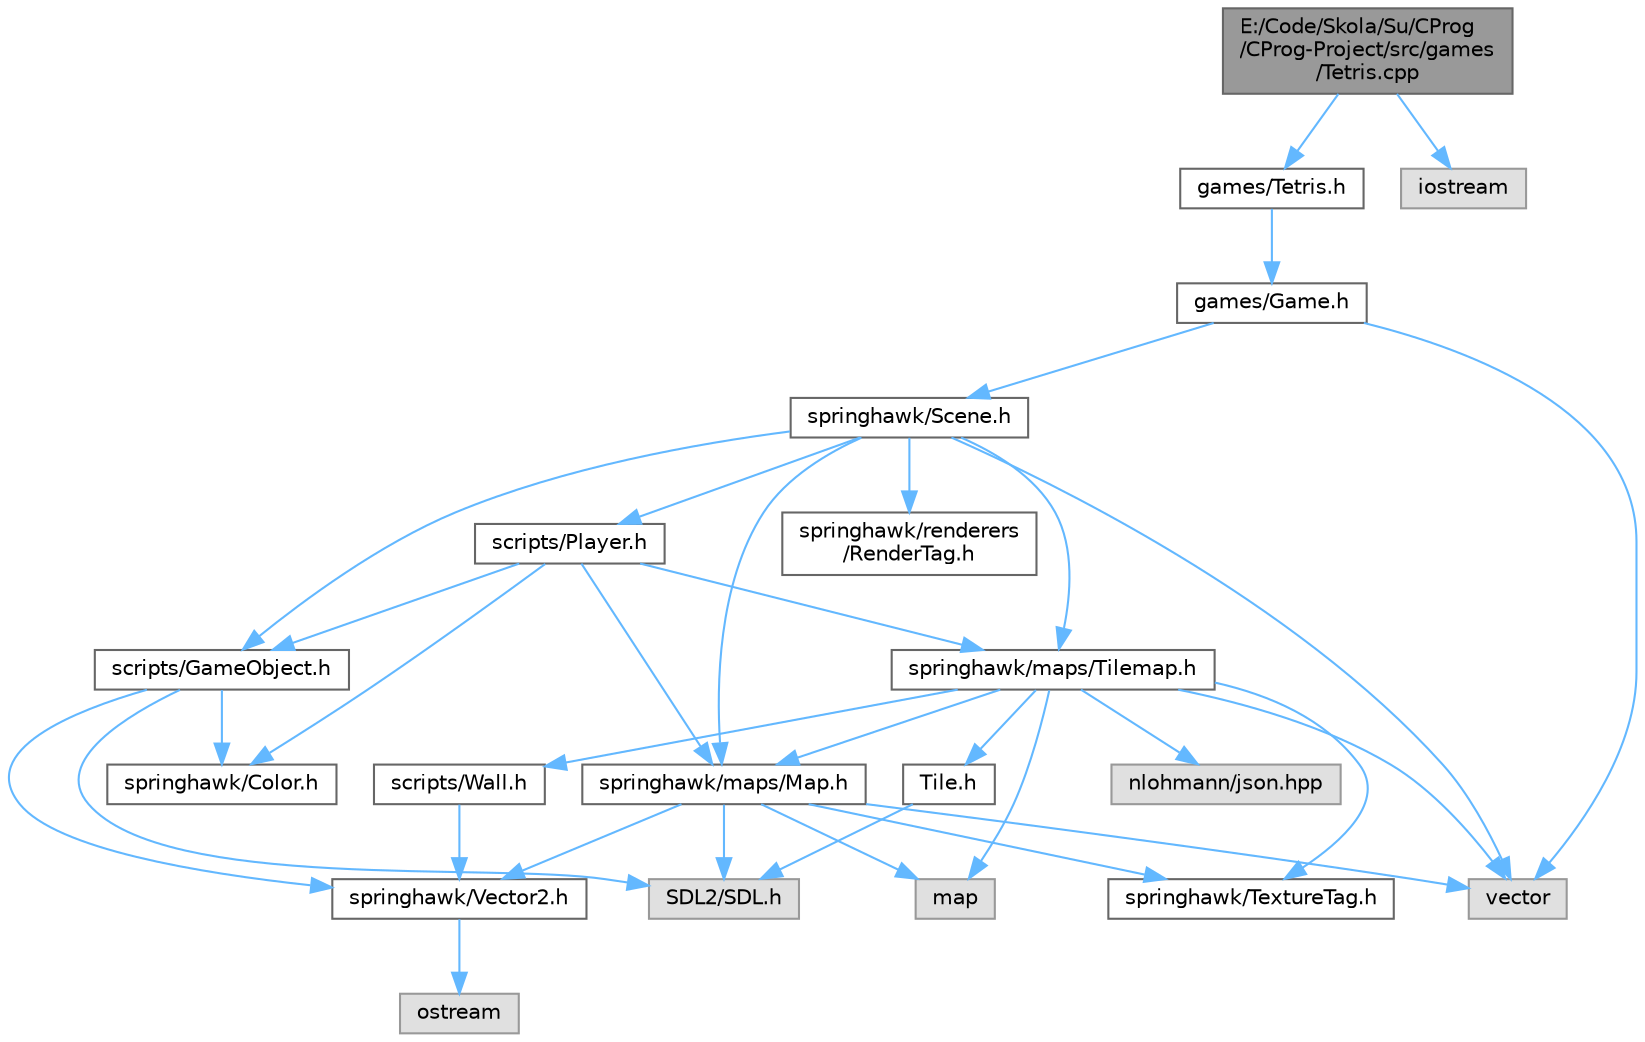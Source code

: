digraph "E:/Code/Skola/Su/CProg/CProg-Project/src/games/Tetris.cpp"
{
 // LATEX_PDF_SIZE
  bgcolor="transparent";
  edge [fontname=Helvetica,fontsize=10,labelfontname=Helvetica,labelfontsize=10];
  node [fontname=Helvetica,fontsize=10,shape=box,height=0.2,width=0.4];
  Node1 [id="Node000001",label="E:/Code/Skola/Su/CProg\l/CProg-Project/src/games\l/Tetris.cpp",height=0.2,width=0.4,color="gray40", fillcolor="grey60", style="filled", fontcolor="black",tooltip=" "];
  Node1 -> Node2 [id="edge34_Node000001_Node000002",color="steelblue1",style="solid",tooltip=" "];
  Node2 [id="Node000002",label="games/Tetris.h",height=0.2,width=0.4,color="grey40", fillcolor="white", style="filled",URL="$_tetris_8h.html",tooltip=" "];
  Node2 -> Node3 [id="edge35_Node000002_Node000003",color="steelblue1",style="solid",tooltip=" "];
  Node3 [id="Node000003",label="games/Game.h",height=0.2,width=0.4,color="grey40", fillcolor="white", style="filled",URL="$_game_8h.html",tooltip=" "];
  Node3 -> Node4 [id="edge36_Node000003_Node000004",color="steelblue1",style="solid",tooltip=" "];
  Node4 [id="Node000004",label="vector",height=0.2,width=0.4,color="grey60", fillcolor="#E0E0E0", style="filled",tooltip=" "];
  Node3 -> Node5 [id="edge37_Node000003_Node000005",color="steelblue1",style="solid",tooltip=" "];
  Node5 [id="Node000005",label="springhawk/Scene.h",height=0.2,width=0.4,color="grey40", fillcolor="white", style="filled",URL="$_scene_8h.html",tooltip=" "];
  Node5 -> Node6 [id="edge38_Node000005_Node000006",color="steelblue1",style="solid",tooltip=" "];
  Node6 [id="Node000006",label="scripts/Player.h",height=0.2,width=0.4,color="grey40", fillcolor="white", style="filled",URL="$_player_8h.html",tooltip=" "];
  Node6 -> Node7 [id="edge39_Node000006_Node000007",color="steelblue1",style="solid",tooltip=" "];
  Node7 [id="Node000007",label="scripts/GameObject.h",height=0.2,width=0.4,color="grey40", fillcolor="white", style="filled",URL="$_game_object_8h.html",tooltip=" "];
  Node7 -> Node8 [id="edge40_Node000007_Node000008",color="steelblue1",style="solid",tooltip=" "];
  Node8 [id="Node000008",label="springhawk/Color.h",height=0.2,width=0.4,color="grey40", fillcolor="white", style="filled",URL="$_color_8h.html",tooltip=" "];
  Node7 -> Node9 [id="edge41_Node000007_Node000009",color="steelblue1",style="solid",tooltip=" "];
  Node9 [id="Node000009",label="springhawk/Vector2.h",height=0.2,width=0.4,color="grey40", fillcolor="white", style="filled",URL="$_vector2_8h.html",tooltip=" "];
  Node9 -> Node10 [id="edge42_Node000009_Node000010",color="steelblue1",style="solid",tooltip=" "];
  Node10 [id="Node000010",label="ostream",height=0.2,width=0.4,color="grey60", fillcolor="#E0E0E0", style="filled",tooltip=" "];
  Node7 -> Node11 [id="edge43_Node000007_Node000011",color="steelblue1",style="solid",tooltip=" "];
  Node11 [id="Node000011",label="SDL2/SDL.h",height=0.2,width=0.4,color="grey60", fillcolor="#E0E0E0", style="filled",tooltip=" "];
  Node6 -> Node8 [id="edge44_Node000006_Node000008",color="steelblue1",style="solid",tooltip=" "];
  Node6 -> Node12 [id="edge45_Node000006_Node000012",color="steelblue1",style="solid",tooltip=" "];
  Node12 [id="Node000012",label="springhawk/maps/Map.h",height=0.2,width=0.4,color="grey40", fillcolor="white", style="filled",URL="$_map_8h.html",tooltip=" "];
  Node12 -> Node13 [id="edge46_Node000012_Node000013",color="steelblue1",style="solid",tooltip=" "];
  Node13 [id="Node000013",label="map",height=0.2,width=0.4,color="grey60", fillcolor="#E0E0E0", style="filled",tooltip=" "];
  Node12 -> Node9 [id="edge47_Node000012_Node000009",color="steelblue1",style="solid",tooltip=" "];
  Node12 -> Node11 [id="edge48_Node000012_Node000011",color="steelblue1",style="solid",tooltip=" "];
  Node12 -> Node4 [id="edge49_Node000012_Node000004",color="steelblue1",style="solid",tooltip=" "];
  Node12 -> Node14 [id="edge50_Node000012_Node000014",color="steelblue1",style="solid",tooltip=" "];
  Node14 [id="Node000014",label="springhawk/TextureTag.h",height=0.2,width=0.4,color="grey40", fillcolor="white", style="filled",URL="$_texture_tag_8h.html",tooltip=" "];
  Node6 -> Node15 [id="edge51_Node000006_Node000015",color="steelblue1",style="solid",tooltip=" "];
  Node15 [id="Node000015",label="springhawk/maps/Tilemap.h",height=0.2,width=0.4,color="grey40", fillcolor="white", style="filled",URL="$_tilemap_8h.html",tooltip=" "];
  Node15 -> Node4 [id="edge52_Node000015_Node000004",color="steelblue1",style="solid",tooltip=" "];
  Node15 -> Node13 [id="edge53_Node000015_Node000013",color="steelblue1",style="solid",tooltip=" "];
  Node15 -> Node12 [id="edge54_Node000015_Node000012",color="steelblue1",style="solid",tooltip=" "];
  Node15 -> Node16 [id="edge55_Node000015_Node000016",color="steelblue1",style="solid",tooltip=" "];
  Node16 [id="Node000016",label="scripts/Wall.h",height=0.2,width=0.4,color="grey40", fillcolor="white", style="filled",URL="$_wall_8h.html",tooltip=" "];
  Node16 -> Node9 [id="edge56_Node000016_Node000009",color="steelblue1",style="solid",tooltip=" "];
  Node15 -> Node17 [id="edge57_Node000015_Node000017",color="steelblue1",style="solid",tooltip=" "];
  Node17 [id="Node000017",label="Tile.h",height=0.2,width=0.4,color="grey40", fillcolor="white", style="filled",URL="$_tile_8h.html",tooltip=" "];
  Node17 -> Node11 [id="edge58_Node000017_Node000011",color="steelblue1",style="solid",tooltip=" "];
  Node15 -> Node14 [id="edge59_Node000015_Node000014",color="steelblue1",style="solid",tooltip=" "];
  Node15 -> Node18 [id="edge60_Node000015_Node000018",color="steelblue1",style="solid",tooltip=" "];
  Node18 [id="Node000018",label="nlohmann/json.hpp",height=0.2,width=0.4,color="grey60", fillcolor="#E0E0E0", style="filled",tooltip=" "];
  Node5 -> Node7 [id="edge61_Node000005_Node000007",color="steelblue1",style="solid",tooltip=" "];
  Node5 -> Node19 [id="edge62_Node000005_Node000019",color="steelblue1",style="solid",tooltip=" "];
  Node19 [id="Node000019",label="springhawk/renderers\l/RenderTag.h",height=0.2,width=0.4,color="grey40", fillcolor="white", style="filled",URL="$_render_tag_8h.html",tooltip=" "];
  Node5 -> Node12 [id="edge63_Node000005_Node000012",color="steelblue1",style="solid",tooltip=" "];
  Node5 -> Node15 [id="edge64_Node000005_Node000015",color="steelblue1",style="solid",tooltip=" "];
  Node5 -> Node4 [id="edge65_Node000005_Node000004",color="steelblue1",style="solid",tooltip=" "];
  Node1 -> Node20 [id="edge66_Node000001_Node000020",color="steelblue1",style="solid",tooltip=" "];
  Node20 [id="Node000020",label="iostream",height=0.2,width=0.4,color="grey60", fillcolor="#E0E0E0", style="filled",tooltip=" "];
}
